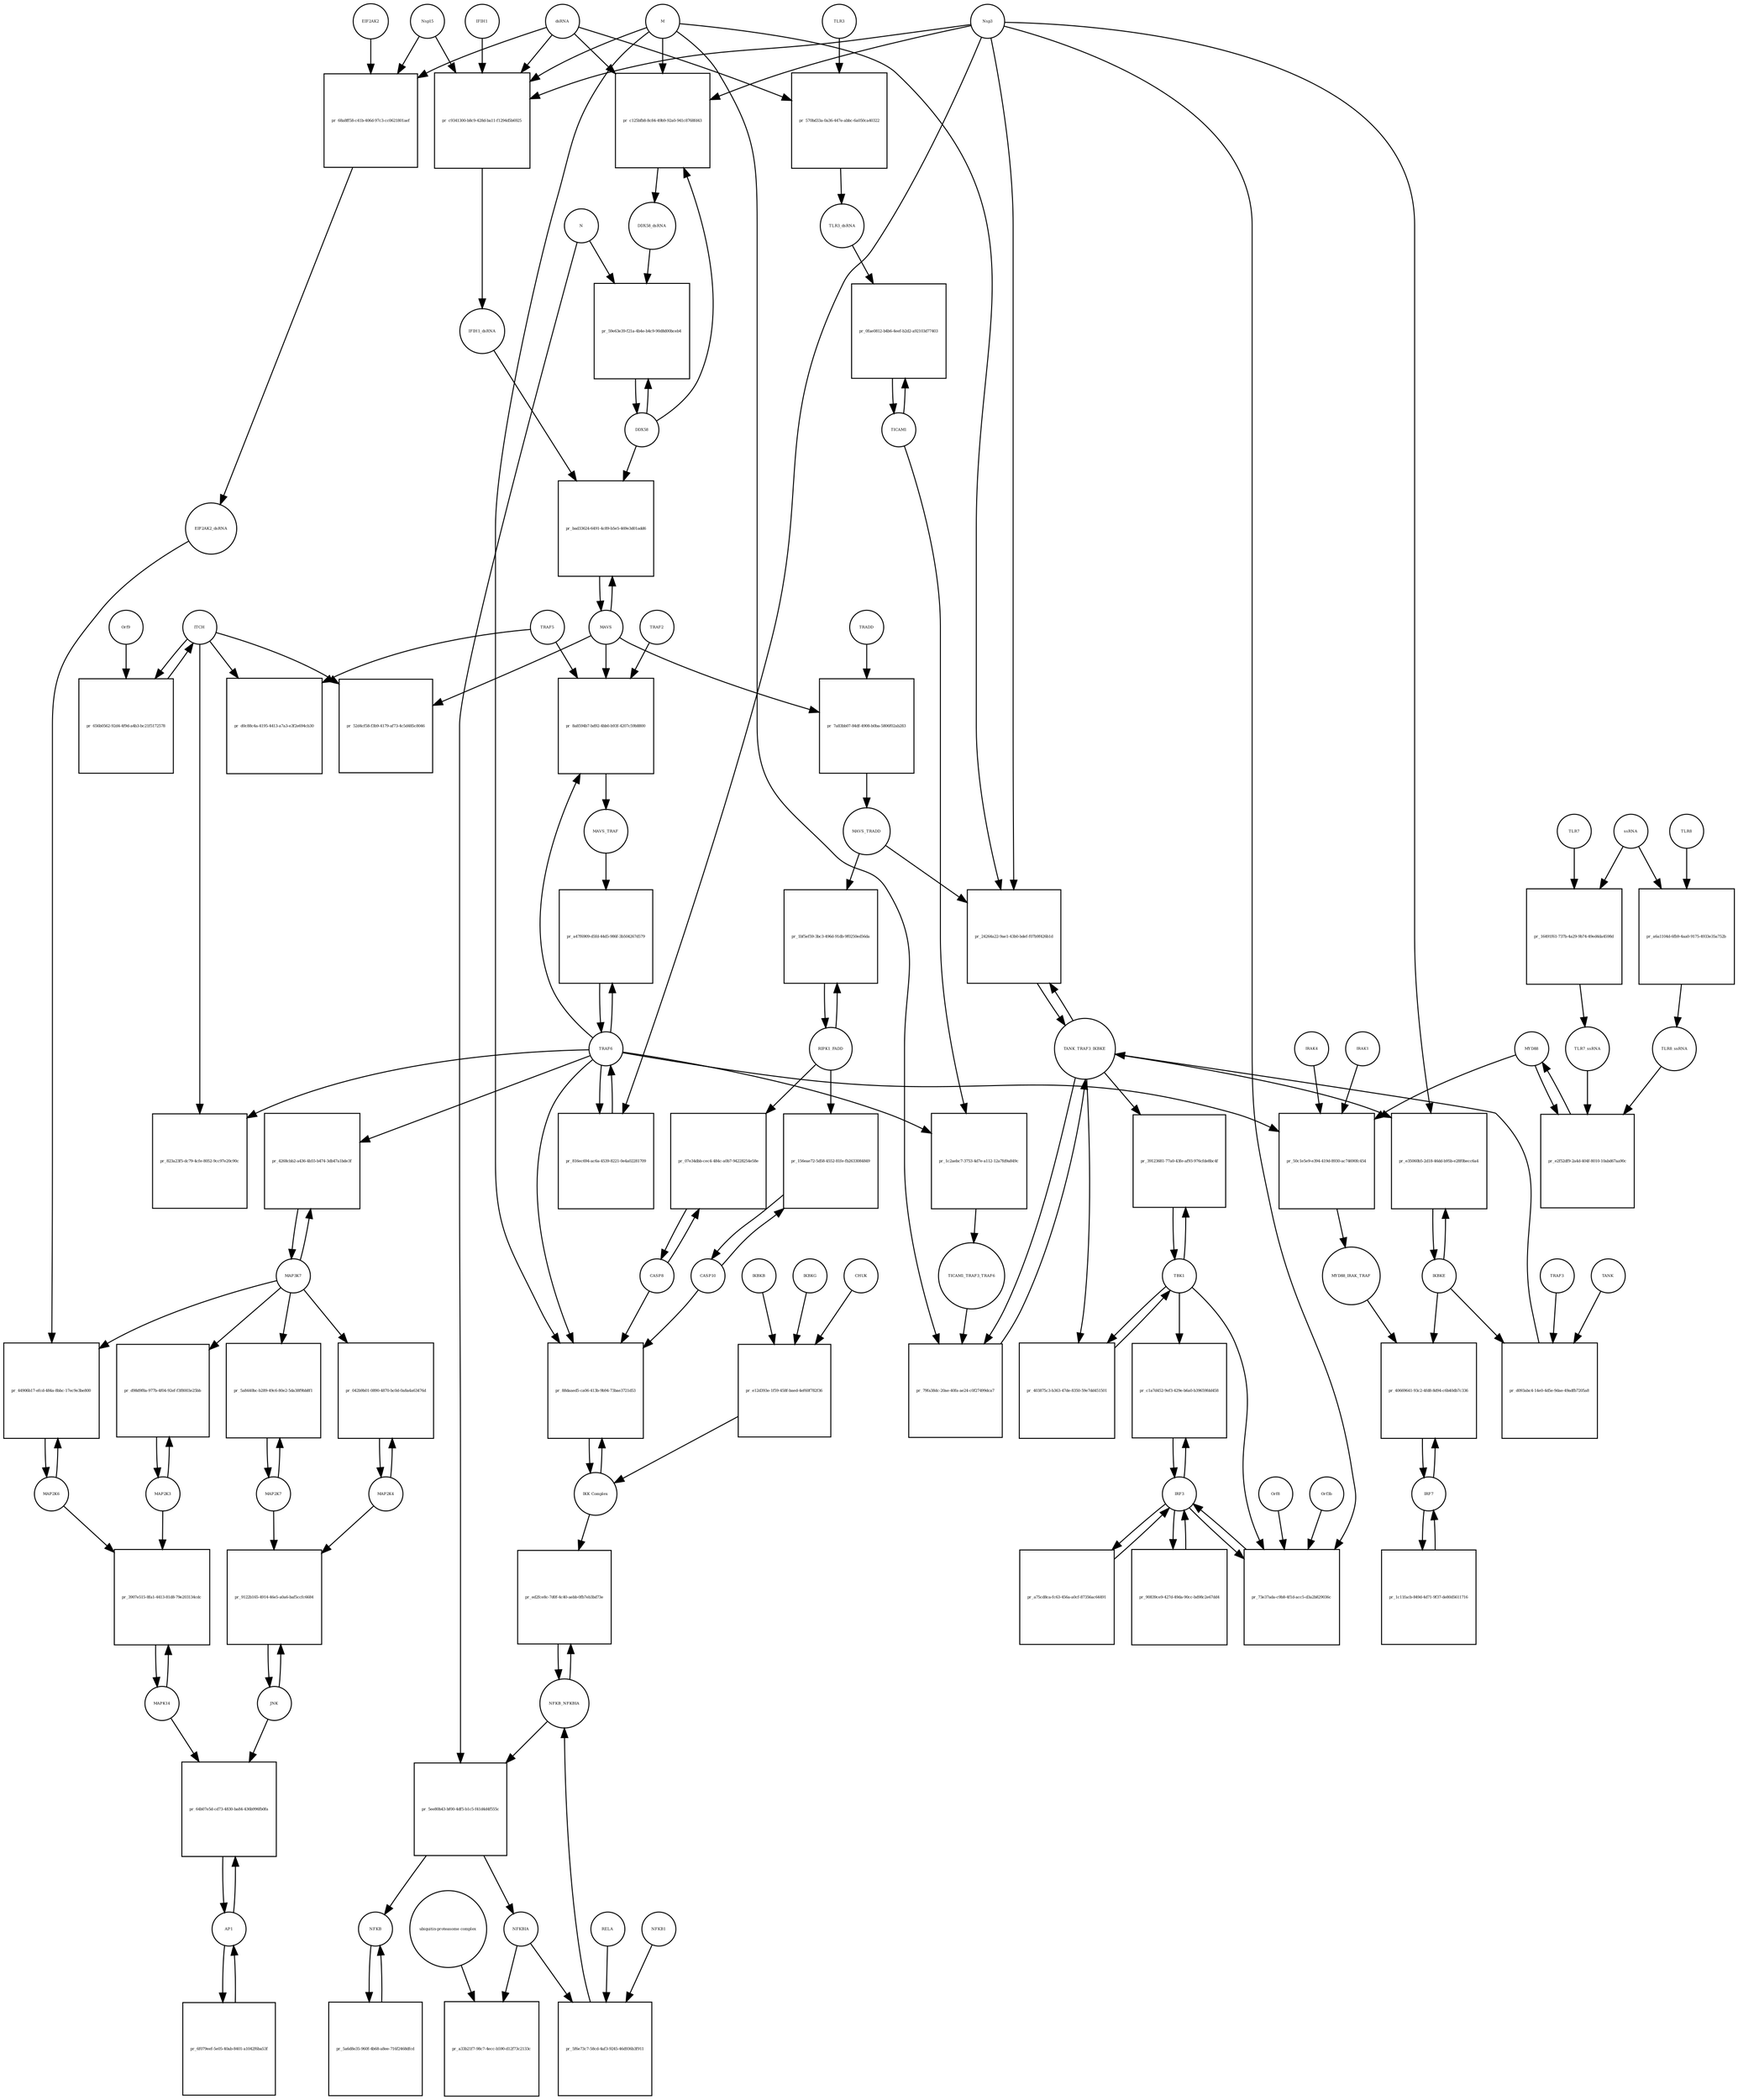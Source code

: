 strict digraph  {
dsRNA [annotation="", bipartite=0, cls="nucleic acid feature", fontsize=4, label=dsRNA, shape=circle];
"pr_c125bfb8-8c84-49b9-92a0-941c8768fd43" [annotation="", bipartite=1, cls=process, fontsize=4, label="pr_c125bfb8-8c84-49b9-92a0-941c8768fd43", shape=square];
DDX58_dsRNA [annotation="", bipartite=0, cls=complex, fontsize=4, label=DDX58_dsRNA, shape=circle];
M [annotation=urn_miriam_ncbiprotein_1796318601, bipartite=0, cls=macromolecule, fontsize=4, label=M, shape=circle];
Nsp3 [annotation=urn_miriam_ncbiprotein_1802476807, bipartite=0, cls=macromolecule, fontsize=4, label=Nsp3, shape=circle];
DDX58 [annotation=urn_miriam_hgnc_19102, bipartite=0, cls=macromolecule, fontsize=4, label=DDX58, shape=circle];
"pr_c9341300-b8c9-428d-ba11-f1294d5b6925" [annotation="", bipartite=1, cls=process, fontsize=4, label="pr_c9341300-b8c9-428d-ba11-f1294d5b6925", shape=square];
IFIH1_dsRNA [annotation="", bipartite=0, cls=complex, fontsize=4, label=IFIH1_dsRNA, shape=circle];
Nsp15 [annotation=urn_miriam_ncbiprotein_1802476818, bipartite=0, cls=macromolecule, fontsize=4, label=Nsp15, shape=circle];
IFIH1 [annotation=urn_miriam_hgnc_18873, bipartite=0, cls=macromolecule, fontsize=4, label=IFIH1, shape=circle];
"pr_59e63e39-f21a-4b4e-b4c9-90d8d00bceb4" [annotation="", bipartite=1, cls=process, fontsize=4, label="pr_59e63e39-f21a-4b4e-b4c9-90d8d00bceb4", shape=square];
N [annotation=urn_miriam_ncbiprotein_1798174255, bipartite=0, cls=macromolecule, fontsize=4, label=N, shape=circle];
MAVS [annotation=urn_miriam_hgnc_29233, bipartite=0, cls="macromolecule multimer", fontsize=4, label=MAVS, shape=circle];
"pr_bad33624-6491-4c89-b5e5-469e3d01add6" [annotation="", bipartite=1, cls=process, fontsize=4, label="pr_bad33624-6491-4c89-b5e5-469e3d01add6", shape=square];
NFKB [annotation="", bipartite=0, cls=complex, fontsize=4, label=NFKB, shape=circle];
"pr_5a6d8e35-960f-4b68-a8ee-716f2468dfcd" [annotation="", bipartite=1, cls=process, fontsize=4, label="pr_5a6d8e35-960f-4b68-a8ee-716f2468dfcd", shape=square];
NFKBIA [annotation=urn_miriam_hgnc_7797, bipartite=0, cls=macromolecule, fontsize=4, label=NFKBIA, shape=circle];
"pr_a33b21f7-98c7-4ecc-b590-d12f73c2133c" [annotation="", bipartite=1, cls=process, fontsize=4, label="pr_a33b21f7-98c7-4ecc-b590-d12f73c2133c", shape=square];
"ubiquitin-proteasome complex" [annotation="", bipartite=0, cls=complex, fontsize=4, label="ubiquitin-proteasome complex", shape=circle];
IRF3 [annotation=urn_miriam_hgnc_6118, bipartite=0, cls="macromolecule multimer", fontsize=4, label=IRF3, shape=circle];
"pr_c1a7d452-9ef3-429e-b6a0-b39659fdd458" [annotation="", bipartite=1, cls=process, fontsize=4, label="pr_c1a7d452-9ef3-429e-b6a0-b39659fdd458", shape=square];
TBK1 [annotation="", bipartite=0, cls=macromolecule, fontsize=4, label=TBK1, shape=circle];
"pr_a75cd8ca-fc63-456a-a0cf-87356ac64491" [annotation="", bipartite=1, cls=process, fontsize=4, label="pr_a75cd8ca-fc63-456a-a0cf-87356ac64491", shape=square];
"pr_73e37ada-c9b8-4f1d-acc5-d3a2b829036c" [annotation="", bipartite=1, cls=process, fontsize=4, label="pr_73e37ada-c9b8-4f1d-acc5-d3a2b829036c", shape=square];
Orf3b [annotation=urn_miriam_uniprot_P59633, bipartite=0, cls=macromolecule, fontsize=4, label=Orf3b, shape=circle];
Orf8 [annotation=urn_miriam_ncbiprotein_1796318604, bipartite=0, cls=macromolecule, fontsize=4, label=Orf8, shape=circle];
IRF7 [annotation=urn_miriam_hgnc_6122, bipartite=0, cls="macromolecule multimer", fontsize=4, label=IRF7, shape=circle];
"pr_40669641-93c2-4fd8-8d94-c6b40db7c336" [annotation="", bipartite=1, cls=process, fontsize=4, label="pr_40669641-93c2-4fd8-8d94-c6b40db7c336", shape=square];
IKBKE [annotation=urn_miriam_hgnc_14552, bipartite=0, cls=macromolecule, fontsize=4, label=IKBKE, shape=circle];
MYD88_IRAK_TRAF [annotation="", bipartite=0, cls=complex, fontsize=4, label=MYD88_IRAK_TRAF, shape=circle];
"pr_90839ce9-427d-49da-90cc-bd98c2e67dd4" [annotation="", bipartite=1, cls=process, fontsize=4, label="pr_90839ce9-427d-49da-90cc-bd98c2e67dd4", shape=square];
"pr_1c11facb-849d-4d71-9f37-de80d5611716" [annotation="", bipartite=1, cls=process, fontsize=4, label="pr_1c11facb-849d-4d71-9f37-de80d5611716", shape=square];
TRAF6 [annotation=urn_miriam_hgnc_12036, bipartite=0, cls=macromolecule, fontsize=4, label=TRAF6, shape=circle];
"pr_a47f6909-d5fd-44d5-986f-3b504267d579" [annotation="", bipartite=1, cls=process, fontsize=4, label="pr_a47f6909-d5fd-44d5-986f-3b504267d579", shape=square];
MAVS_TRAF [annotation="", bipartite=0, cls=complex, fontsize=4, label=MAVS_TRAF, shape=circle];
"pr_52d4cf58-f3b9-4179-af73-4c5d485c8046" [annotation="", bipartite=1, cls=process, fontsize=4, label="pr_52d4cf58-f3b9-4179-af73-4c5d485c8046", shape=square];
ITCH [annotation="", bipartite=0, cls=macromolecule, fontsize=4, label=ITCH, shape=circle];
TRAF5 [annotation=urn_miriam_hgnc_12035, bipartite=0, cls=macromolecule, fontsize=4, label=TRAF5, shape=circle];
"pr_d0c88c4a-4195-4413-a7a3-e3f2e694cb30" [annotation="", bipartite=1, cls=process, fontsize=4, label="pr_d0c88c4a-4195-4413-a7a3-e3f2e694cb30", shape=square];
"pr_823a23f5-dc79-4cfe-8052-9cc97e20c90c" [annotation="", bipartite=1, cls=process, fontsize=4, label="pr_823a23f5-dc79-4cfe-8052-9cc97e20c90c", shape=square];
TICAM1 [annotation=urn_miriam_hgnc_18348, bipartite=0, cls=macromolecule, fontsize=4, label=TICAM1, shape=circle];
"pr_0fae0812-b4b6-4eef-b2d2-a92103d77403" [annotation="", bipartite=1, cls=process, fontsize=4, label="pr_0fae0812-b4b6-4eef-b2d2-a92103d77403", shape=square];
TLR3_dsRNA [annotation="", bipartite=0, cls=complex, fontsize=4, label=TLR3_dsRNA, shape=circle];
TLR3 [annotation=urn_miriam_hgnc_11849, bipartite=0, cls="macromolecule multimer", fontsize=4, label=TLR3, shape=circle];
"pr_570bd33a-0a36-447e-abbc-6a050ca40322" [annotation="", bipartite=1, cls=process, fontsize=4, label="pr_570bd33a-0a36-447e-abbc-6a050ca40322", shape=square];
"pr_1c2aebc7-3753-4d7e-a112-12a7fd9a849c" [annotation="", bipartite=1, cls=process, fontsize=4, label="pr_1c2aebc7-3753-4d7e-a112-12a7fd9a849c", shape=square];
TICAM1_TRAF3_TRAF6 [annotation="", bipartite=0, cls=complex, fontsize=4, label=TICAM1_TRAF3_TRAF6, shape=circle];
TANK_TRAF3_IKBKE [annotation="", bipartite=0, cls=complex, fontsize=4, label=TANK_TRAF3_IKBKE, shape=circle];
"pr_79fa38dc-20ae-40fa-ae24-c0f27499dca7" [annotation="", bipartite=1, cls=process, fontsize=4, label="pr_79fa38dc-20ae-40fa-ae24-c0f27499dca7", shape=square];
"pr_39123681-77a0-43fe-af93-976cfde8bc4f" [annotation="", bipartite=1, cls=process, fontsize=4, label="pr_39123681-77a0-43fe-af93-976cfde8bc4f", shape=square];
"pr_e35060b5-2d18-46dd-b95b-e28f0becc6a4" [annotation="", bipartite=1, cls=process, fontsize=4, label="pr_e35060b5-2d18-46dd-b95b-e28f0becc6a4", shape=square];
MYD88 [annotation="", bipartite=0, cls=macromolecule, fontsize=4, label=MYD88, shape=circle];
"pr_50c1e5e9-e394-419d-8930-ac74690fc454" [annotation="", bipartite=1, cls=process, fontsize=4, label="pr_50c1e5e9-e394-419d-8930-ac74690fc454", shape=square];
IRAK1 [annotation=urn_miriam_hgnc_6112, bipartite=0, cls=macromolecule, fontsize=4, label=IRAK1, shape=circle];
IRAK4 [annotation=urn_miriam_hgnc_17967, bipartite=0, cls=macromolecule, fontsize=4, label=IRAK4, shape=circle];
TLR7 [annotation=urn_miriam_hgnc_15631, bipartite=0, cls=macromolecule, fontsize=4, label=TLR7, shape=circle];
"pr_16491f61-737b-4a29-9b74-49ed4da4598d" [annotation="", bipartite=1, cls=process, fontsize=4, label="pr_16491f61-737b-4a29-9b74-49ed4da4598d", shape=square];
TLR7_ssRNA [annotation="", bipartite=0, cls=complex, fontsize=4, label=TLR7_ssRNA, shape=circle];
ssRNA [annotation="", bipartite=0, cls="nucleic acid feature", fontsize=4, label=ssRNA, shape=circle];
TLR8 [annotation=urn_miriam_hgnc_15632, bipartite=0, cls=macromolecule, fontsize=4, label=TLR8, shape=circle];
"pr_a6a1104d-6fb9-4aa0-9175-4933e35a752b" [annotation="", bipartite=1, cls=process, fontsize=4, label="pr_a6a1104d-6fb9-4aa0-9175-4933e35a752b", shape=square];
TLR8_ssRNA [annotation="", bipartite=0, cls=complex, fontsize=4, label=TLR8_ssRNA, shape=circle];
"pr_e2f52df9-2a4d-404f-8010-10abd67aa90c" [annotation="", bipartite=1, cls=process, fontsize=4, label="pr_e2f52df9-2a4d-404f-8010-10abd67aa90c", shape=square];
MAP3K7 [annotation="", bipartite=0, cls=macromolecule, fontsize=4, label=MAP3K7, shape=circle];
"pr_4268cbb2-a436-4b55-b474-3db47a1bde3f" [annotation="", bipartite=1, cls=process, fontsize=4, label="pr_4268cbb2-a436-4b55-b474-3db47a1bde3f", shape=square];
TRAF2 [annotation=urn_miriam_hgnc_12032, bipartite=0, cls=macromolecule, fontsize=4, label=TRAF2, shape=circle];
"pr_8a8594b7-bd92-4bb0-b93f-4207c59b8800" [annotation="", bipartite=1, cls=process, fontsize=4, label="pr_8a8594b7-bd92-4bb0-b93f-4207c59b8800", shape=square];
"pr_656b0562-92d4-4f9d-a4b3-bc21f5172578" [annotation="", bipartite=1, cls=process, fontsize=4, label="pr_656b0562-92d4-4f9d-a4b3-bc21f5172578", shape=square];
Orf9 [annotation=urn_miriam_uniprot_P59636, bipartite=0, cls=macromolecule, fontsize=4, label=Orf9, shape=circle];
"pr_7a83bb07-84df-4908-b0ba-5806f02ab283" [annotation="", bipartite=1, cls=process, fontsize=4, label="pr_7a83bb07-84df-4908-b0ba-5806f02ab283", shape=square];
MAVS_TRADD [annotation="", bipartite=0, cls=complex, fontsize=4, label=MAVS_TRADD, shape=circle];
TRADD [annotation=urn_miriam_hgnc_12030, bipartite=0, cls=macromolecule, fontsize=4, label=TRADD, shape=circle];
"pr_816ec694-ac6a-4539-8221-0e4a02281709" [annotation="", bipartite=1, cls=process, fontsize=4, label="pr_816ec694-ac6a-4539-8221-0e4a02281709", shape=square];
AP1 [annotation="", bipartite=0, cls=complex, fontsize=4, label=AP1, shape=circle];
"pr_64b07e5d-cd73-4830-ba84-436b996fb0fa" [annotation="", bipartite=1, cls=process, fontsize=4, label="pr_64b07e5d-cd73-4830-ba84-436b996fb0fa", shape=square];
MAPK14 [annotation="", bipartite=0, cls=macromolecule, fontsize=4, label=MAPK14, shape=circle];
JNK [annotation="", bipartite=0, cls=complex, fontsize=4, label=JNK, shape=circle];
"pr_9122b165-4914-46e5-a0a6-baf5ccfc6684" [annotation="", bipartite=1, cls=process, fontsize=4, label="pr_9122b165-4914-46e5-a0a6-baf5ccfc6684", shape=square];
MAP2K7 [annotation="", bipartite=0, cls=macromolecule, fontsize=4, label=MAP2K7, shape=circle];
MAP2K4 [annotation="", bipartite=0, cls=macromolecule, fontsize=4, label=MAP2K4, shape=circle];
"pr_042b9b01-0890-4870-bc0d-0a8a4a63476d" [annotation="", bipartite=1, cls=process, fontsize=4, label="pr_042b9b01-0890-4870-bc0d-0a8a4a63476d", shape=square];
"pr_5a8440bc-b289-49c6-80e2-5da38f9bb8f1" [annotation="", bipartite=1, cls=process, fontsize=4, label="pr_5a8440bc-b289-49c6-80e2-5da38f9bb8f1", shape=square];
MAP2K3 [annotation="", bipartite=0, cls=macromolecule, fontsize=4, label=MAP2K3, shape=circle];
"pr_d98d9f8a-977b-4f04-92ef-f3f8003e25bb" [annotation="", bipartite=1, cls=process, fontsize=4, label="pr_d98d9f8a-977b-4f04-92ef-f3f8003e25bb", shape=square];
MAP2K6 [annotation="", bipartite=0, cls=macromolecule, fontsize=4, label=MAP2K6, shape=circle];
"pr_44906b17-efcd-484a-8bbc-17ec9e3be800" [annotation="", bipartite=1, cls=process, fontsize=4, label="pr_44906b17-efcd-484a-8bbc-17ec9e3be800", shape=square];
EIF2AK2_dsRNA [annotation="", bipartite=0, cls=complex, fontsize=4, label=EIF2AK2_dsRNA, shape=circle];
"pr_68a8ff58-c41b-406d-97c3-cc0621801aef" [annotation="", bipartite=1, cls=process, fontsize=4, label="pr_68a8ff58-c41b-406d-97c3-cc0621801aef", shape=square];
EIF2AK2 [annotation=urn_miriam_hgnc_9437, bipartite=0, cls=macromolecule, fontsize=4, label=EIF2AK2, shape=circle];
RIPK1_FADD [annotation="", bipartite=0, cls=complex, fontsize=4, label=RIPK1_FADD, shape=circle];
"pr_1bf5ef59-3bc3-496d-91db-9f0250ed56da" [annotation="", bipartite=1, cls=process, fontsize=4, label="pr_1bf5ef59-3bc3-496d-91db-9f0250ed56da", shape=square];
CASP8 [annotation="", bipartite=0, cls=macromolecule, fontsize=4, label=CASP8, shape=circle];
"pr_07e34dbb-cec4-484c-a0b7-94228254e58e" [annotation="", bipartite=1, cls=process, fontsize=4, label="pr_07e34dbb-cec4-484c-a0b7-94228254e58e", shape=square];
CASP10 [annotation="", bipartite=0, cls=macromolecule, fontsize=4, label=CASP10, shape=circle];
"pr_156eae72-5d58-4552-81fe-fb2633084849" [annotation="", bipartite=1, cls=process, fontsize=4, label="pr_156eae72-5d58-4552-81fe-fb2633084849", shape=square];
NFKB_NFKBIA [annotation="", bipartite=0, cls=complex, fontsize=4, label=NFKB_NFKBIA, shape=circle];
"pr_ed2fce8c-7d0f-4c40-aebb-0fb7eb3bd73e" [annotation="", bipartite=1, cls=process, fontsize=4, label="pr_ed2fce8c-7d0f-4c40-aebb-0fb7eb3bd73e", shape=square];
"IKK Complex" [annotation="", bipartite=0, cls=complex, fontsize=4, label="IKK Complex", shape=circle];
"pr_5ee80b43-bf00-4df5-b1c5-f41d4d4f555c" [annotation="", bipartite=1, cls=process, fontsize=4, label="pr_5ee80b43-bf00-4df5-b1c5-f41d4d4f555c", shape=square];
"pr_6f079eef-5e05-40ab-8401-a1042f6ba53f" [annotation="", bipartite=1, cls=process, fontsize=4, label="pr_6f079eef-5e05-40ab-8401-a1042f6ba53f", shape=square];
"pr_88daaed5-ca06-413b-9b94-73bae3721d53" [annotation="", bipartite=1, cls=process, fontsize=4, label="pr_88daaed5-ca06-413b-9b94-73bae3721d53", shape=square];
"pr_5f6e73c7-58cd-4af3-9245-46d936b3f911" [annotation="", bipartite=1, cls=process, fontsize=4, label="pr_5f6e73c7-58cd-4af3-9245-46d936b3f911", shape=square];
RELA [annotation="", bipartite=0, cls=macromolecule, fontsize=4, label=RELA, shape=circle];
NFKB1 [annotation="", bipartite=0, cls=macromolecule, fontsize=4, label=NFKB1, shape=circle];
IKBKG [annotation="", bipartite=0, cls=macromolecule, fontsize=4, label=IKBKG, shape=circle];
"pr_e12d393e-1f59-458f-baed-4ef60f782f36" [annotation="", bipartite=1, cls=process, fontsize=4, label="pr_e12d393e-1f59-458f-baed-4ef60f782f36", shape=square];
CHUK [annotation="", bipartite=0, cls=macromolecule, fontsize=4, label=CHUK, shape=circle];
IKBKB [annotation="", bipartite=0, cls=macromolecule, fontsize=4, label=IKBKB, shape=circle];
"pr_24264a22-9ae1-43b0-bdef-f07b9f426b1d" [annotation="", bipartite=1, cls=process, fontsize=4, label="pr_24264a22-9ae1-43b0-bdef-f07b9f426b1d", shape=square];
"pr_403875c3-b363-47de-8350-59e7dd451501" [annotation="", bipartite=1, cls=process, fontsize=4, label="pr_403875c3-b363-47de-8350-59e7dd451501", shape=square];
"pr_3907e515-8fa1-4413-81d8-79e203134cdc" [annotation="", bipartite=1, cls=process, fontsize=4, label="pr_3907e515-8fa1-4413-81d8-79e203134cdc", shape=square];
TRAF3 [annotation="", bipartite=0, cls=macromolecule, fontsize=4, label=TRAF3, shape=circle];
"pr_d093abc4-14e0-4d5e-9dae-49adfb7205a8" [annotation="", bipartite=1, cls=process, fontsize=4, label="pr_d093abc4-14e0-4d5e-9dae-49adfb7205a8", shape=square];
TANK [annotation="", bipartite=0, cls=macromolecule, fontsize=4, label=TANK, shape=circle];
dsRNA -> "pr_c125bfb8-8c84-49b9-92a0-941c8768fd43"  [annotation="", interaction_type=consumption];
dsRNA -> "pr_c9341300-b8c9-428d-ba11-f1294d5b6925"  [annotation="", interaction_type=consumption];
dsRNA -> "pr_570bd33a-0a36-447e-abbc-6a050ca40322"  [annotation="", interaction_type=consumption];
dsRNA -> "pr_68a8ff58-c41b-406d-97c3-cc0621801aef"  [annotation="", interaction_type=consumption];
"pr_c125bfb8-8c84-49b9-92a0-941c8768fd43" -> DDX58_dsRNA  [annotation="", interaction_type=production];
DDX58_dsRNA -> "pr_59e63e39-f21a-4b4e-b4c9-90d8d00bceb4"  [annotation="urn_miriam_pubmed_25581309|urn_miriam_pubmed_28148787|urn_miriam_taxonomy_694009", interaction_type=catalysis];
M -> "pr_c125bfb8-8c84-49b9-92a0-941c8768fd43"  [annotation="urn_miriam_pubmed_20303872|urn_miriam_pubmed_19380580|urn_miriam_pubmed_31226023|urn_miriam_taxonomy_694009", interaction_type=inhibition];
M -> "pr_c9341300-b8c9-428d-ba11-f1294d5b6925"  [annotation="urn_miriam_pubmed_28484023|urn_miriam_pubmed_19380580|urn_miriam_pubmed_31226023|urn_miriam_taxonomy_694009", interaction_type=inhibition];
M -> "pr_79fa38dc-20ae-40fa-ae24-c0f27499dca7"  [annotation="urn_miriam_pubmed_19380580|urn_miriam_pubmed_19366914|urn_miriam_taxonomy_694009", interaction_type=inhibition];
M -> "pr_88daaed5-ca06-413b-9b94-73bae3721d53"  [annotation="urn_miriam_pubmed_19366914|urn_miriam_pubmed_20303872|urn_miriam_pubmed_17705188|urn_miriam_pubmed_694009", interaction_type=inhibition];
M -> "pr_24264a22-9ae1-43b0-bdef-f07b9f426b1d"  [annotation="urn_miriam_pubmed_19366914|urn_miriam_pubmed_27164085|urn_miriam_pubmed_19380580|urn_miriam_taxonomy_694009", interaction_type=inhibition];
Nsp3 -> "pr_c125bfb8-8c84-49b9-92a0-941c8768fd43"  [annotation="urn_miriam_pubmed_20303872|urn_miriam_pubmed_19380580|urn_miriam_pubmed_31226023|urn_miriam_taxonomy_694009", interaction_type=inhibition];
Nsp3 -> "pr_c9341300-b8c9-428d-ba11-f1294d5b6925"  [annotation="urn_miriam_pubmed_28484023|urn_miriam_pubmed_19380580|urn_miriam_pubmed_31226023|urn_miriam_taxonomy_694009", interaction_type=inhibition];
Nsp3 -> "pr_73e37ada-c9b8-4f1d-acc5-d3a2b829036c"  [annotation="urn_miriam_pubmed_17761676|urn_miriam_pubmed_31226023|urn_miriam_taxonomy_694009", interaction_type=inhibition];
Nsp3 -> "pr_e35060b5-2d18-46dd-b95b-e28f0becc6a4"  [annotation="urn_miriam_pubmed_20303872|urn_miriam_pubmed_31226023|urn_miriam_taxonomy_694009", interaction_type=inhibition];
Nsp3 -> "pr_816ec694-ac6a-4539-8221-0e4a02281709"  [annotation="urn_miriam_pubmed_27164085|urn_miriam_taxonomy_694009", interaction_type=catalysis];
Nsp3 -> "pr_24264a22-9ae1-43b0-bdef-f07b9f426b1d"  [annotation="urn_miriam_pubmed_19366914|urn_miriam_pubmed_27164085|urn_miriam_pubmed_19380580|urn_miriam_taxonomy_694009", interaction_type=inhibition];
DDX58 -> "pr_c125bfb8-8c84-49b9-92a0-941c8768fd43"  [annotation="", interaction_type=consumption];
DDX58 -> "pr_59e63e39-f21a-4b4e-b4c9-90d8d00bceb4"  [annotation="", interaction_type=consumption];
DDX58 -> "pr_bad33624-6491-4c89-b5e5-469e3d01add6"  [annotation=urn_miriam_pubmed_25581309, interaction_type=catalysis];
"pr_c9341300-b8c9-428d-ba11-f1294d5b6925" -> IFIH1_dsRNA  [annotation="", interaction_type=production];
IFIH1_dsRNA -> "pr_bad33624-6491-4c89-b5e5-469e3d01add6"  [annotation=urn_miriam_pubmed_25581309, interaction_type=catalysis];
Nsp15 -> "pr_c9341300-b8c9-428d-ba11-f1294d5b6925"  [annotation="urn_miriam_pubmed_28484023|urn_miriam_pubmed_19380580|urn_miriam_pubmed_31226023|urn_miriam_taxonomy_694009", interaction_type=inhibition];
Nsp15 -> "pr_68a8ff58-c41b-406d-97c3-cc0621801aef"  [annotation="urn_miriam_pubmed_28484023|urn_miriam_pubmed_19366914|urn_miriam_taxonomy_694009", interaction_type=inhibition];
IFIH1 -> "pr_c9341300-b8c9-428d-ba11-f1294d5b6925"  [annotation="", interaction_type=consumption];
"pr_59e63e39-f21a-4b4e-b4c9-90d8d00bceb4" -> DDX58  [annotation="", interaction_type=production];
N -> "pr_59e63e39-f21a-4b4e-b4c9-90d8d00bceb4"  [annotation="urn_miriam_pubmed_25581309|urn_miriam_pubmed_28148787|urn_miriam_taxonomy_694009", interaction_type=inhibition];
N -> "pr_5ee80b43-bf00-4df5-b1c5-f41d4d4f555c"  [annotation="urn_miriam_pubmed_16143815|urn_miriam_taxonomy_694009", interaction_type=stimulation];
MAVS -> "pr_bad33624-6491-4c89-b5e5-469e3d01add6"  [annotation="", interaction_type=consumption];
MAVS -> "pr_52d4cf58-f3b9-4179-af73-4c5d485c8046"  [annotation="", interaction_type=consumption];
MAVS -> "pr_8a8594b7-bd92-4bb0-b93f-4207c59b8800"  [annotation="", interaction_type=consumption];
MAVS -> "pr_7a83bb07-84df-4908-b0ba-5806f02ab283"  [annotation="", interaction_type=consumption];
"pr_bad33624-6491-4c89-b5e5-469e3d01add6" -> MAVS  [annotation="", interaction_type=production];
NFKB -> "pr_5a6d8e35-960f-4b68-a8ee-716f2468dfcd"  [annotation="", interaction_type=consumption];
"pr_5a6d8e35-960f-4b68-a8ee-716f2468dfcd" -> NFKB  [annotation="", interaction_type=production];
NFKBIA -> "pr_a33b21f7-98c7-4ecc-b590-d12f73c2133c"  [annotation="", interaction_type=consumption];
NFKBIA -> "pr_5f6e73c7-58cd-4af3-9245-46d936b3f911"  [annotation="", interaction_type=consumption];
"ubiquitin-proteasome complex" -> "pr_a33b21f7-98c7-4ecc-b590-d12f73c2133c"  [annotation=urn_miriam_pubmed_20303872, interaction_type=catalysis];
IRF3 -> "pr_c1a7d452-9ef3-429e-b6a0-b39659fdd458"  [annotation="", interaction_type=consumption];
IRF3 -> "pr_a75cd8ca-fc63-456a-a0cf-87356ac64491"  [annotation="", interaction_type=consumption];
IRF3 -> "pr_73e37ada-c9b8-4f1d-acc5-d3a2b829036c"  [annotation="", interaction_type=consumption];
IRF3 -> "pr_90839ce9-427d-49da-90cc-bd98c2e67dd4"  [annotation="", interaction_type=consumption];
"pr_c1a7d452-9ef3-429e-b6a0-b39659fdd458" -> IRF3  [annotation="", interaction_type=production];
TBK1 -> "pr_c1a7d452-9ef3-429e-b6a0-b39659fdd458"  [annotation=urn_miriam_pubmed_25581309, interaction_type=catalysis];
TBK1 -> "pr_73e37ada-c9b8-4f1d-acc5-d3a2b829036c"  [annotation="urn_miriam_pubmed_17761676|urn_miriam_pubmed_31226023|urn_miriam_taxonomy_694009", interaction_type=catalysis];
TBK1 -> "pr_39123681-77a0-43fe-af93-976cfde8bc4f"  [annotation="", interaction_type=consumption];
TBK1 -> "pr_403875c3-b363-47de-8350-59e7dd451501"  [annotation="", interaction_type=consumption];
"pr_a75cd8ca-fc63-456a-a0cf-87356ac64491" -> IRF3  [annotation="", interaction_type=production];
"pr_73e37ada-c9b8-4f1d-acc5-d3a2b829036c" -> IRF3  [annotation="", interaction_type=production];
Orf3b -> "pr_73e37ada-c9b8-4f1d-acc5-d3a2b829036c"  [annotation="urn_miriam_pubmed_17761676|urn_miriam_pubmed_31226023|urn_miriam_taxonomy_694009", interaction_type=inhibition];
Orf8 -> "pr_73e37ada-c9b8-4f1d-acc5-d3a2b829036c"  [annotation="urn_miriam_pubmed_17761676|urn_miriam_pubmed_31226023|urn_miriam_taxonomy_694009", interaction_type=inhibition];
IRF7 -> "pr_40669641-93c2-4fd8-8d94-c6b40db7c336"  [annotation="", interaction_type=consumption];
IRF7 -> "pr_1c11facb-849d-4d71-9f37-de80d5611716"  [annotation="", interaction_type=consumption];
"pr_40669641-93c2-4fd8-8d94-c6b40db7c336" -> IRF7  [annotation="", interaction_type=production];
IKBKE -> "pr_40669641-93c2-4fd8-8d94-c6b40db7c336"  [annotation=urn_miriam_pubmed_20303872, interaction_type=catalysis];
IKBKE -> "pr_e35060b5-2d18-46dd-b95b-e28f0becc6a4"  [annotation="", interaction_type=consumption];
IKBKE -> "pr_d093abc4-14e0-4d5e-9dae-49adfb7205a8"  [annotation="", interaction_type=consumption];
MYD88_IRAK_TRAF -> "pr_40669641-93c2-4fd8-8d94-c6b40db7c336"  [annotation=urn_miriam_pubmed_20303872, interaction_type=catalysis];
"pr_90839ce9-427d-49da-90cc-bd98c2e67dd4" -> IRF3  [annotation="", interaction_type=production];
"pr_1c11facb-849d-4d71-9f37-de80d5611716" -> IRF7  [annotation="", interaction_type=production];
TRAF6 -> "pr_a47f6909-d5fd-44d5-986f-3b504267d579"  [annotation="", interaction_type=consumption];
TRAF6 -> "pr_823a23f5-dc79-4cfe-8052-9cc97e20c90c"  [annotation="", interaction_type=consumption];
TRAF6 -> "pr_1c2aebc7-3753-4d7e-a112-12a7fd9a849c"  [annotation="", interaction_type=consumption];
TRAF6 -> "pr_50c1e5e9-e394-419d-8930-ac74690fc454"  [annotation="", interaction_type=consumption];
TRAF6 -> "pr_4268cbb2-a436-4b55-b474-3db47a1bde3f"  [annotation=urn_miriam_pubmed_19366914, interaction_type=stimulation];
TRAF6 -> "pr_8a8594b7-bd92-4bb0-b93f-4207c59b8800"  [annotation="", interaction_type=consumption];
TRAF6 -> "pr_816ec694-ac6a-4539-8221-0e4a02281709"  [annotation="", interaction_type=consumption];
TRAF6 -> "pr_88daaed5-ca06-413b-9b94-73bae3721d53"  [annotation="urn_miriam_pubmed_19366914|urn_miriam_pubmed_20303872|urn_miriam_pubmed_17705188|urn_miriam_pubmed_694009", interaction_type=stimulation];
"pr_a47f6909-d5fd-44d5-986f-3b504267d579" -> TRAF6  [annotation="", interaction_type=production];
MAVS_TRAF -> "pr_a47f6909-d5fd-44d5-986f-3b504267d579"  [annotation=urn_miriam_pubmed_19366914, interaction_type=catalysis];
ITCH -> "pr_52d4cf58-f3b9-4179-af73-4c5d485c8046"  [annotation=urn_miriam_pubmed_25135833, interaction_type=catalysis];
ITCH -> "pr_d0c88c4a-4195-4413-a7a3-e3f2e694cb30"  [annotation=urn_miriam_pubmed_25135833, interaction_type=catalysis];
ITCH -> "pr_823a23f5-dc79-4cfe-8052-9cc97e20c90c"  [annotation=urn_miriam_pubmed_25135833, interaction_type=catalysis];
ITCH -> "pr_656b0562-92d4-4f9d-a4b3-bc21f5172578"  [annotation="", interaction_type=consumption];
TRAF5 -> "pr_d0c88c4a-4195-4413-a7a3-e3f2e694cb30"  [annotation="", interaction_type=consumption];
TRAF5 -> "pr_8a8594b7-bd92-4bb0-b93f-4207c59b8800"  [annotation="", interaction_type=consumption];
TICAM1 -> "pr_0fae0812-b4b6-4eef-b2d2-a92103d77403"  [annotation="", interaction_type=consumption];
TICAM1 -> "pr_1c2aebc7-3753-4d7e-a112-12a7fd9a849c"  [annotation="", interaction_type=consumption];
"pr_0fae0812-b4b6-4eef-b2d2-a92103d77403" -> TICAM1  [annotation="", interaction_type=production];
TLR3_dsRNA -> "pr_0fae0812-b4b6-4eef-b2d2-a92103d77403"  [annotation=urn_miriam_pubmed_20303872, interaction_type=stimulation];
TLR3 -> "pr_570bd33a-0a36-447e-abbc-6a050ca40322"  [annotation="", interaction_type=consumption];
"pr_570bd33a-0a36-447e-abbc-6a050ca40322" -> TLR3_dsRNA  [annotation="", interaction_type=production];
"pr_1c2aebc7-3753-4d7e-a112-12a7fd9a849c" -> TICAM1_TRAF3_TRAF6  [annotation="", interaction_type=production];
TICAM1_TRAF3_TRAF6 -> "pr_79fa38dc-20ae-40fa-ae24-c0f27499dca7"  [annotation="urn_miriam_pubmed_19380580|urn_miriam_pubmed_19366914|urn_miriam_taxonomy_694009", interaction_type=stimulation];
TANK_TRAF3_IKBKE -> "pr_79fa38dc-20ae-40fa-ae24-c0f27499dca7"  [annotation="", interaction_type=consumption];
TANK_TRAF3_IKBKE -> "pr_39123681-77a0-43fe-af93-976cfde8bc4f"  [annotation=urn_miriam_pubmed_20303872, interaction_type=stimulation];
TANK_TRAF3_IKBKE -> "pr_e35060b5-2d18-46dd-b95b-e28f0becc6a4"  [annotation="urn_miriam_pubmed_20303872|urn_miriam_pubmed_31226023|urn_miriam_taxonomy_694009", interaction_type=stimulation];
TANK_TRAF3_IKBKE -> "pr_24264a22-9ae1-43b0-bdef-f07b9f426b1d"  [annotation="", interaction_type=consumption];
TANK_TRAF3_IKBKE -> "pr_403875c3-b363-47de-8350-59e7dd451501"  [annotation=urn_miriam_pubmed_19366914, interaction_type=stimulation];
"pr_79fa38dc-20ae-40fa-ae24-c0f27499dca7" -> TANK_TRAF3_IKBKE  [annotation="", interaction_type=production];
"pr_39123681-77a0-43fe-af93-976cfde8bc4f" -> TBK1  [annotation="", interaction_type=production];
"pr_e35060b5-2d18-46dd-b95b-e28f0becc6a4" -> IKBKE  [annotation="", interaction_type=production];
MYD88 -> "pr_50c1e5e9-e394-419d-8930-ac74690fc454"  [annotation="", interaction_type=consumption];
MYD88 -> "pr_e2f52df9-2a4d-404f-8010-10abd67aa90c"  [annotation="", interaction_type=consumption];
"pr_50c1e5e9-e394-419d-8930-ac74690fc454" -> MYD88_IRAK_TRAF  [annotation="", interaction_type=production];
IRAK1 -> "pr_50c1e5e9-e394-419d-8930-ac74690fc454"  [annotation="", interaction_type=consumption];
IRAK4 -> "pr_50c1e5e9-e394-419d-8930-ac74690fc454"  [annotation="", interaction_type=consumption];
TLR7 -> "pr_16491f61-737b-4a29-9b74-49ed4da4598d"  [annotation="", interaction_type=consumption];
"pr_16491f61-737b-4a29-9b74-49ed4da4598d" -> TLR7_ssRNA  [annotation="", interaction_type=production];
TLR7_ssRNA -> "pr_e2f52df9-2a4d-404f-8010-10abd67aa90c"  [annotation=urn_miriam_pubmed_19366914, interaction_type=stimulation];
ssRNA -> "pr_16491f61-737b-4a29-9b74-49ed4da4598d"  [annotation="", interaction_type=consumption];
ssRNA -> "pr_a6a1104d-6fb9-4aa0-9175-4933e35a752b"  [annotation="", interaction_type=consumption];
TLR8 -> "pr_a6a1104d-6fb9-4aa0-9175-4933e35a752b"  [annotation="", interaction_type=consumption];
"pr_a6a1104d-6fb9-4aa0-9175-4933e35a752b" -> TLR8_ssRNA  [annotation="", interaction_type=production];
TLR8_ssRNA -> "pr_e2f52df9-2a4d-404f-8010-10abd67aa90c"  [annotation=urn_miriam_pubmed_19366914, interaction_type=stimulation];
"pr_e2f52df9-2a4d-404f-8010-10abd67aa90c" -> MYD88  [annotation="", interaction_type=production];
MAP3K7 -> "pr_4268cbb2-a436-4b55-b474-3db47a1bde3f"  [annotation="", interaction_type=consumption];
MAP3K7 -> "pr_042b9b01-0890-4870-bc0d-0a8a4a63476d"  [annotation=urn_miriam_pubmed_19366914, interaction_type=catalysis];
MAP3K7 -> "pr_5a8440bc-b289-49c6-80e2-5da38f9bb8f1"  [annotation=urn_miriam_pubmed_19366914, interaction_type=catalysis];
MAP3K7 -> "pr_d98d9f8a-977b-4f04-92ef-f3f8003e25bb"  [annotation=urn_miriam_pubmed_19366914, interaction_type=catalysis];
MAP3K7 -> "pr_44906b17-efcd-484a-8bbc-17ec9e3be800"  [annotation=urn_miriam_pubmed_19366914, interaction_type=catalysis];
"pr_4268cbb2-a436-4b55-b474-3db47a1bde3f" -> MAP3K7  [annotation="", interaction_type=production];
TRAF2 -> "pr_8a8594b7-bd92-4bb0-b93f-4207c59b8800"  [annotation="", interaction_type=consumption];
"pr_8a8594b7-bd92-4bb0-b93f-4207c59b8800" -> MAVS_TRAF  [annotation="", interaction_type=production];
"pr_656b0562-92d4-4f9d-a4b3-bc21f5172578" -> ITCH  [annotation="", interaction_type=production];
Orf9 -> "pr_656b0562-92d4-4f9d-a4b3-bc21f5172578"  [annotation="urn_miriam_pubmed_25135833|urn_miriam_taxonomy_694009", interaction_type=stimulation];
"pr_7a83bb07-84df-4908-b0ba-5806f02ab283" -> MAVS_TRADD  [annotation="", interaction_type=production];
MAVS_TRADD -> "pr_1bf5ef59-3bc3-496d-91db-9f0250ed56da"  [annotation=urn_miriam_pubmed_19366914, interaction_type=stimulation];
MAVS_TRADD -> "pr_24264a22-9ae1-43b0-bdef-f07b9f426b1d"  [annotation="urn_miriam_pubmed_19366914|urn_miriam_pubmed_27164085|urn_miriam_pubmed_19380580|urn_miriam_taxonomy_694009", interaction_type=stimulation];
TRADD -> "pr_7a83bb07-84df-4908-b0ba-5806f02ab283"  [annotation="", interaction_type=consumption];
"pr_816ec694-ac6a-4539-8221-0e4a02281709" -> TRAF6  [annotation="", interaction_type=production];
AP1 -> "pr_64b07e5d-cd73-4830-ba84-436b996fb0fa"  [annotation="", interaction_type=consumption];
AP1 -> "pr_6f079eef-5e05-40ab-8401-a1042f6ba53f"  [annotation="", interaction_type=consumption];
"pr_64b07e5d-cd73-4830-ba84-436b996fb0fa" -> AP1  [annotation="", interaction_type=production];
MAPK14 -> "pr_64b07e5d-cd73-4830-ba84-436b996fb0fa"  [annotation=urn_miriam_pubmed_19366914, interaction_type=stimulation];
MAPK14 -> "pr_3907e515-8fa1-4413-81d8-79e203134cdc"  [annotation="", interaction_type=consumption];
JNK -> "pr_64b07e5d-cd73-4830-ba84-436b996fb0fa"  [annotation=urn_miriam_pubmed_19366914, interaction_type=stimulation];
JNK -> "pr_9122b165-4914-46e5-a0a6-baf5ccfc6684"  [annotation="", interaction_type=consumption];
"pr_9122b165-4914-46e5-a0a6-baf5ccfc6684" -> JNK  [annotation="", interaction_type=production];
MAP2K7 -> "pr_9122b165-4914-46e5-a0a6-baf5ccfc6684"  [annotation=urn_miriam_pubmed_19366914, interaction_type=catalysis];
MAP2K7 -> "pr_5a8440bc-b289-49c6-80e2-5da38f9bb8f1"  [annotation="", interaction_type=consumption];
MAP2K4 -> "pr_9122b165-4914-46e5-a0a6-baf5ccfc6684"  [annotation=urn_miriam_pubmed_19366914, interaction_type=catalysis];
MAP2K4 -> "pr_042b9b01-0890-4870-bc0d-0a8a4a63476d"  [annotation="", interaction_type=consumption];
"pr_042b9b01-0890-4870-bc0d-0a8a4a63476d" -> MAP2K4  [annotation="", interaction_type=production];
"pr_5a8440bc-b289-49c6-80e2-5da38f9bb8f1" -> MAP2K7  [annotation="", interaction_type=production];
MAP2K3 -> "pr_d98d9f8a-977b-4f04-92ef-f3f8003e25bb"  [annotation="", interaction_type=consumption];
MAP2K3 -> "pr_3907e515-8fa1-4413-81d8-79e203134cdc"  [annotation=urn_miriam_pubmed_19366914, interaction_type=catalysis];
"pr_d98d9f8a-977b-4f04-92ef-f3f8003e25bb" -> MAP2K3  [annotation="", interaction_type=production];
MAP2K6 -> "pr_44906b17-efcd-484a-8bbc-17ec9e3be800"  [annotation="", interaction_type=consumption];
MAP2K6 -> "pr_3907e515-8fa1-4413-81d8-79e203134cdc"  [annotation=urn_miriam_pubmed_19366914, interaction_type=catalysis];
"pr_44906b17-efcd-484a-8bbc-17ec9e3be800" -> MAP2K6  [annotation="", interaction_type=production];
EIF2AK2_dsRNA -> "pr_44906b17-efcd-484a-8bbc-17ec9e3be800"  [annotation=urn_miriam_pubmed_19366914, interaction_type=stimulation];
"pr_68a8ff58-c41b-406d-97c3-cc0621801aef" -> EIF2AK2_dsRNA  [annotation="", interaction_type=production];
EIF2AK2 -> "pr_68a8ff58-c41b-406d-97c3-cc0621801aef"  [annotation="", interaction_type=consumption];
RIPK1_FADD -> "pr_1bf5ef59-3bc3-496d-91db-9f0250ed56da"  [annotation="", interaction_type=consumption];
RIPK1_FADD -> "pr_07e34dbb-cec4-484c-a0b7-94228254e58e"  [annotation=urn_miriam_pubmed_19366914, interaction_type=stimulation];
RIPK1_FADD -> "pr_156eae72-5d58-4552-81fe-fb2633084849"  [annotation=urn_miriam_pubmed_20303872, interaction_type=stimulation];
"pr_1bf5ef59-3bc3-496d-91db-9f0250ed56da" -> RIPK1_FADD  [annotation="", interaction_type=production];
CASP8 -> "pr_07e34dbb-cec4-484c-a0b7-94228254e58e"  [annotation="", interaction_type=consumption];
CASP8 -> "pr_88daaed5-ca06-413b-9b94-73bae3721d53"  [annotation="urn_miriam_pubmed_19366914|urn_miriam_pubmed_20303872|urn_miriam_pubmed_17705188|urn_miriam_pubmed_694009", interaction_type=stimulation];
"pr_07e34dbb-cec4-484c-a0b7-94228254e58e" -> CASP8  [annotation="", interaction_type=production];
CASP10 -> "pr_156eae72-5d58-4552-81fe-fb2633084849"  [annotation="", interaction_type=consumption];
CASP10 -> "pr_88daaed5-ca06-413b-9b94-73bae3721d53"  [annotation="urn_miriam_pubmed_19366914|urn_miriam_pubmed_20303872|urn_miriam_pubmed_17705188|urn_miriam_pubmed_694009", interaction_type=stimulation];
"pr_156eae72-5d58-4552-81fe-fb2633084849" -> CASP10  [annotation="", interaction_type=production];
NFKB_NFKBIA -> "pr_ed2fce8c-7d0f-4c40-aebb-0fb7eb3bd73e"  [annotation="", interaction_type=consumption];
NFKB_NFKBIA -> "pr_5ee80b43-bf00-4df5-b1c5-f41d4d4f555c"  [annotation="", interaction_type=consumption];
"pr_ed2fce8c-7d0f-4c40-aebb-0fb7eb3bd73e" -> NFKB_NFKBIA  [annotation="", interaction_type=production];
"IKK Complex" -> "pr_ed2fce8c-7d0f-4c40-aebb-0fb7eb3bd73e"  [annotation=urn_miriam_pubmed_19366914, interaction_type=catalysis];
"IKK Complex" -> "pr_88daaed5-ca06-413b-9b94-73bae3721d53"  [annotation="", interaction_type=consumption];
"pr_5ee80b43-bf00-4df5-b1c5-f41d4d4f555c" -> NFKB  [annotation="", interaction_type=production];
"pr_5ee80b43-bf00-4df5-b1c5-f41d4d4f555c" -> NFKBIA  [annotation="", interaction_type=production];
"pr_6f079eef-5e05-40ab-8401-a1042f6ba53f" -> AP1  [annotation="", interaction_type=production];
"pr_88daaed5-ca06-413b-9b94-73bae3721d53" -> "IKK Complex"  [annotation="", interaction_type=production];
"pr_5f6e73c7-58cd-4af3-9245-46d936b3f911" -> NFKB_NFKBIA  [annotation="", interaction_type=production];
RELA -> "pr_5f6e73c7-58cd-4af3-9245-46d936b3f911"  [annotation="", interaction_type=consumption];
NFKB1 -> "pr_5f6e73c7-58cd-4af3-9245-46d936b3f911"  [annotation="", interaction_type=consumption];
IKBKG -> "pr_e12d393e-1f59-458f-baed-4ef60f782f36"  [annotation="", interaction_type=consumption];
"pr_e12d393e-1f59-458f-baed-4ef60f782f36" -> "IKK Complex"  [annotation="", interaction_type=production];
CHUK -> "pr_e12d393e-1f59-458f-baed-4ef60f782f36"  [annotation="", interaction_type=consumption];
IKBKB -> "pr_e12d393e-1f59-458f-baed-4ef60f782f36"  [annotation="", interaction_type=consumption];
"pr_24264a22-9ae1-43b0-bdef-f07b9f426b1d" -> TANK_TRAF3_IKBKE  [annotation="", interaction_type=production];
"pr_403875c3-b363-47de-8350-59e7dd451501" -> TBK1  [annotation="", interaction_type=production];
"pr_3907e515-8fa1-4413-81d8-79e203134cdc" -> MAPK14  [annotation="", interaction_type=production];
TRAF3 -> "pr_d093abc4-14e0-4d5e-9dae-49adfb7205a8"  [annotation="", interaction_type=consumption];
"pr_d093abc4-14e0-4d5e-9dae-49adfb7205a8" -> TANK_TRAF3_IKBKE  [annotation="", interaction_type=production];
TANK -> "pr_d093abc4-14e0-4d5e-9dae-49adfb7205a8"  [annotation="", interaction_type=consumption];
}
